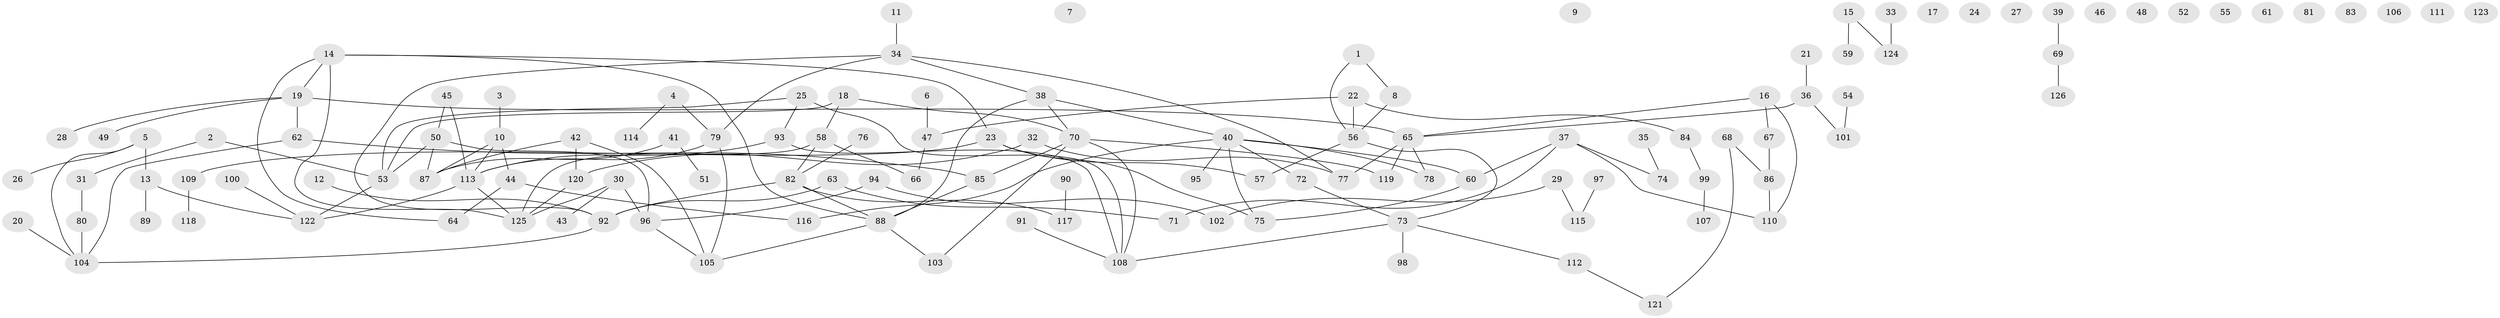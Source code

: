 // Generated by graph-tools (version 1.1) at 2025/25/03/09/25 03:25:24]
// undirected, 126 vertices, 145 edges
graph export_dot {
graph [start="1"]
  node [color=gray90,style=filled];
  1;
  2;
  3;
  4;
  5;
  6;
  7;
  8;
  9;
  10;
  11;
  12;
  13;
  14;
  15;
  16;
  17;
  18;
  19;
  20;
  21;
  22;
  23;
  24;
  25;
  26;
  27;
  28;
  29;
  30;
  31;
  32;
  33;
  34;
  35;
  36;
  37;
  38;
  39;
  40;
  41;
  42;
  43;
  44;
  45;
  46;
  47;
  48;
  49;
  50;
  51;
  52;
  53;
  54;
  55;
  56;
  57;
  58;
  59;
  60;
  61;
  62;
  63;
  64;
  65;
  66;
  67;
  68;
  69;
  70;
  71;
  72;
  73;
  74;
  75;
  76;
  77;
  78;
  79;
  80;
  81;
  82;
  83;
  84;
  85;
  86;
  87;
  88;
  89;
  90;
  91;
  92;
  93;
  94;
  95;
  96;
  97;
  98;
  99;
  100;
  101;
  102;
  103;
  104;
  105;
  106;
  107;
  108;
  109;
  110;
  111;
  112;
  113;
  114;
  115;
  116;
  117;
  118;
  119;
  120;
  121;
  122;
  123;
  124;
  125;
  126;
  1 -- 8;
  1 -- 56;
  2 -- 31;
  2 -- 53;
  3 -- 10;
  4 -- 79;
  4 -- 114;
  5 -- 13;
  5 -- 26;
  5 -- 104;
  6 -- 47;
  8 -- 56;
  10 -- 44;
  10 -- 87;
  10 -- 113;
  11 -- 34;
  12 -- 92;
  13 -- 89;
  13 -- 122;
  14 -- 19;
  14 -- 23;
  14 -- 64;
  14 -- 88;
  14 -- 125;
  15 -- 59;
  15 -- 124;
  16 -- 65;
  16 -- 67;
  16 -- 110;
  18 -- 53;
  18 -- 58;
  18 -- 70;
  19 -- 28;
  19 -- 49;
  19 -- 62;
  19 -- 65;
  20 -- 104;
  21 -- 36;
  22 -- 47;
  22 -- 56;
  22 -- 84;
  23 -- 57;
  23 -- 75;
  23 -- 109;
  25 -- 53;
  25 -- 93;
  25 -- 108;
  29 -- 102;
  29 -- 115;
  30 -- 43;
  30 -- 96;
  30 -- 125;
  31 -- 80;
  32 -- 77;
  32 -- 120;
  33 -- 124;
  34 -- 38;
  34 -- 77;
  34 -- 79;
  34 -- 92;
  35 -- 74;
  36 -- 65;
  36 -- 101;
  37 -- 60;
  37 -- 71;
  37 -- 74;
  37 -- 110;
  38 -- 40;
  38 -- 70;
  38 -- 88;
  39 -- 69;
  40 -- 60;
  40 -- 72;
  40 -- 75;
  40 -- 78;
  40 -- 95;
  40 -- 116;
  41 -- 51;
  41 -- 87;
  42 -- 87;
  42 -- 105;
  42 -- 120;
  44 -- 64;
  44 -- 116;
  45 -- 50;
  45 -- 113;
  47 -- 66;
  50 -- 53;
  50 -- 87;
  50 -- 96;
  53 -- 122;
  54 -- 101;
  56 -- 57;
  56 -- 73;
  58 -- 66;
  58 -- 82;
  58 -- 125;
  60 -- 75;
  62 -- 85;
  62 -- 104;
  63 -- 71;
  63 -- 92;
  65 -- 77;
  65 -- 78;
  65 -- 119;
  67 -- 86;
  68 -- 86;
  68 -- 121;
  69 -- 126;
  70 -- 85;
  70 -- 103;
  70 -- 108;
  70 -- 119;
  72 -- 73;
  73 -- 98;
  73 -- 108;
  73 -- 112;
  76 -- 82;
  79 -- 105;
  79 -- 113;
  80 -- 104;
  82 -- 88;
  82 -- 92;
  82 -- 117;
  84 -- 99;
  85 -- 88;
  86 -- 110;
  88 -- 103;
  88 -- 105;
  90 -- 117;
  91 -- 108;
  92 -- 104;
  93 -- 108;
  93 -- 113;
  94 -- 96;
  94 -- 102;
  96 -- 105;
  97 -- 115;
  99 -- 107;
  100 -- 122;
  109 -- 118;
  112 -- 121;
  113 -- 122;
  113 -- 125;
  120 -- 125;
}
